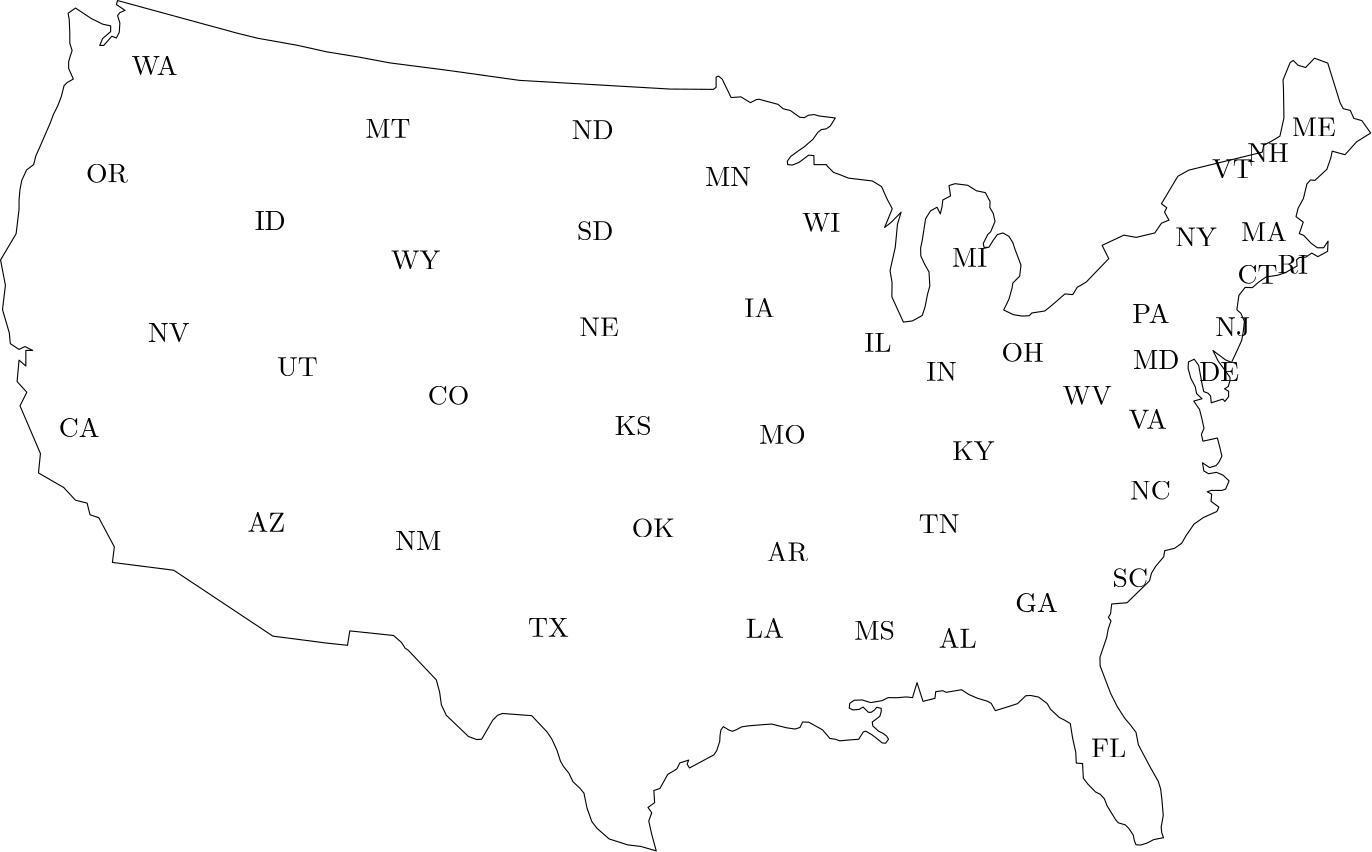 <?xml version="1.0"?>
<!DOCTYPE ipe SYSTEM "ipe.dtd">
<ipe version="70212" creator="Ipe 7.2.12">
<info created="D:20100318161905" modified="D:20200421131906"/>
<ipestyle name="basic">
<symbol name="arrow/arc(spx)">
<path stroke="sym-stroke" fill="sym-stroke" pen="sym-pen">
0 0 m
-1 0.333 l
-1 -0.333 l
h
</path>
</symbol>
<symbol name="arrow/farc(spx)">
<path stroke="sym-stroke" fill="white" pen="sym-pen">
0 0 m
-1 0.333 l
-1 -0.333 l
h
</path>
</symbol>
<symbol name="mark/circle(sx)" transformations="translations">
<path fill="sym-stroke">
0.6 0 0 0.6 0 0 e
0.4 0 0 0.4 0 0 e
</path>
</symbol>
<symbol name="mark/disk(sx)" transformations="translations">
<path fill="sym-stroke">
0.6 0 0 0.6 0 0 e
</path>
</symbol>
<symbol name="mark/fdisk(sfx)" transformations="translations">
<group>
<path fill="sym-stroke" fillrule="eofill">
0.6 0 0 0.6 0 0 e
0.4 0 0 0.4 0 0 e
</path>
<path fill="sym-fill">
0.4 0 0 0.4 0 0 e
</path>
</group>
</symbol>
<symbol name="mark/box(sx)" transformations="translations">
<path fill="sym-stroke" fillrule="eofill">
-0.6 -0.6 m
0.6 -0.6 l
0.6 0.6 l
-0.6 0.6 l
h
-0.4 -0.4 m
0.4 -0.4 l
0.4 0.4 l
-0.4 0.4 l
h
</path>
</symbol>
<symbol name="mark/square(sx)" transformations="translations">
<path fill="sym-stroke">
-0.6 -0.6 m
0.6 -0.6 l
0.6 0.6 l
-0.6 0.6 l
h
</path>
</symbol>
<symbol name="mark/fsquare(sfx)" transformations="translations">
<group>
<path fill="sym-stroke" fillrule="eofill">
-0.6 -0.6 m
0.6 -0.6 l
0.6 0.6 l
-0.6 0.6 l
h
-0.4 -0.4 m
0.4 -0.4 l
0.4 0.4 l
-0.4 0.4 l
h
</path>
<path fill="sym-fill">
-0.4 -0.4 m
0.4 -0.4 l
0.4 0.4 l
-0.4 0.4 l
h
</path>
</group>
</symbol>
<symbol name="mark/cross(sx)" transformations="translations">
<group>
<path fill="sym-stroke">
-0.43 -0.57 m
0.57 0.43 l
0.43 0.57 l
-0.57 -0.43 l
h
</path>
<path fill="sym-stroke">
-0.43 0.57 m
0.57 -0.43 l
0.43 -0.57 l
-0.57 0.43 l
h
</path>
</group>
</symbol>
<symbol name="arrow/fnormal(spx)">
<path stroke="sym-stroke" fill="white" pen="sym-pen">
0 0 m
-1 0.333 l
-1 -0.333 l
h
</path>
</symbol>
<symbol name="arrow/pointed(spx)">
<path stroke="sym-stroke" fill="sym-stroke" pen="sym-pen">
0 0 m
-1 0.333 l
-0.8 0 l
-1 -0.333 l
h
</path>
</symbol>
<symbol name="arrow/fpointed(spx)">
<path stroke="sym-stroke" fill="white" pen="sym-pen">
0 0 m
-1 0.333 l
-0.8 0 l
-1 -0.333 l
h
</path>
</symbol>
<symbol name="arrow/linear(spx)">
<path stroke="sym-stroke" pen="sym-pen">
-1 0.333 m
0 0 l
-1 -0.333 l
</path>
</symbol>
<symbol name="arrow/fdouble(spx)">
<path stroke="sym-stroke" fill="white" pen="sym-pen">
0 0 m
-1 0.333 l
-1 -0.333 l
h
-1 0 m
-2 0.333 l
-2 -0.333 l
h
</path>
</symbol>
<symbol name="arrow/double(spx)">
<path stroke="sym-stroke" fill="sym-stroke" pen="sym-pen">
0 0 m
-1 0.333 l
-1 -0.333 l
h
-1 0 m
-2 0.333 l
-2 -0.333 l
h
</path>
</symbol>
<pen name="heavier" value="0.8"/>
<pen name="fat" value="1.2"/>
<pen name="ultrafat" value="2"/>
<symbolsize name="large" value="5"/>
<symbolsize name="small" value="2"/>
<symbolsize name="tiny" value="1.1"/>
<arrowsize name="large" value="10"/>
<arrowsize name="small" value="5"/>
<arrowsize name="tiny" value="3"/>
<color name="cyan" value="0.553 0.827 0.78"/>
<color name="lightyellow" value="1 1 0.702"/>
<color name="lightpurple" value="0.745 0.729 0.855"/>
<color name="red" value="0.984 0.502 0.447"/>
<color name="seablue" value="0.502 0.694 0.827"/>
<color name="orange" value="0.992 0.706 0.384"/>
<color name="green" value="0.702 0.871 0.412"/>
<color name="pink" value="0.988 0.804 0.898"/>
<color name="gray" value="0.851"/>
<color name="purple" value="0.737 0.502 0.741"/>
<color name="lightgreen" value="0.8 0.922 0.773"/>
<color name="yellow" value="1 0.929 0.435"/>
<dashstyle name="dashed" value="[4] 0"/>
<dashstyle name="dotted" value="[1 3] 0"/>
<dashstyle name="dash dotted" value="[4 2 1 2] 0"/>
<dashstyle name="dash dot dotted" value="[4 2 1 2 1 2] 0"/>
<textsize name="large" value="\large"/>
<textsize name="small" value="\small"/>
<textsize name="tiny" value="\tiny"/>
<textsize name="Large" value="\Large"/>
<textsize name="LARGE" value="\LARGE"/>
<textsize name="huge" value="\huge"/>
<textsize name="Huge" value="\Huge"/>
<textsize name="footnote" value="\footnotesize"/>
<textstyle name="center" begin="\begin{center}" end="\end{center}"/>
<textstyle name="itemize" begin="\begin{itemize}" end="\end{itemize}"/>
<textstyle name="item" begin="\begin{itemize}\item{}" end="\end{itemize}"/>
<gridsize name="4 pts" value="4"/>
<gridsize name="8 pts (~3 mm)" value="8"/>
<gridsize name="16 pts (~6 mm)" value="16"/>
<gridsize name="32 pts (~12 mm)" value="32"/>
<gridsize name="10 pts (~3.5 mm)" value="10"/>
<gridsize name="20 pts (~7 mm)" value="20"/>
<gridsize name="14 pts (~5 mm)" value="14"/>
<gridsize name="28 pts (~10 mm)" value="28"/>
<gridsize name="56 pts (~20 mm)" value="56"/>
<anglesize name="90 deg" value="90"/>
<anglesize name="60 deg" value="60"/>
<anglesize name="45 deg" value="45"/>
<anglesize name="30 deg" value="30"/>
<anglesize name="22.5 deg" value="22.5"/>
<tiling name="falling" angle="-60" step="4" width="1"/>
<tiling name="rising" angle="30" step="4" width="1"/>
</ipestyle>
<page>
<layer name="outline"/>
<layer name="Labels"/>
<layer name="Countries"/>
<view layers="outline Labels Countries" active="outline"/>
<text layer="Labels" matrix="1 0 0 1 -128.249 194.523" transformations="translations" pos="232.397 356.522" stroke="black" type="label" width="16.604" height="6.808" depth="0" halign="center" valign="center">WA</text>
<text matrix="1 0 0 1 -145.37 155.8" transformations="translations" pos="232.397 356.522" stroke="black" type="label" width="15.082" height="6.808" depth="0" halign="center" valign="center">OR</text>
<text matrix="1 0 0 1 -44.2529 171.94" transformations="translations" pos="232.397 356.522" stroke="black" type="label" width="16.328" height="6.808" depth="0" halign="center" valign="center">MT</text>
<text matrix="1 0 0 1 -86.6184 138.783" transformations="translations" pos="232.397 356.522" stroke="black" type="label" width="11.208" height="6.808" depth="0" halign="center" valign="center">ID</text>
<text matrix="1 0 0 1 -34.2392 124.568" transformations="translations" pos="232.397 356.522" stroke="black" type="label" width="17.711" height="6.808" depth="0" halign="center" valign="center">WY</text>
<text matrix="1 0 0 1 -123.137 98.4131" transformations="translations" pos="232.397 356.522" stroke="black" type="label" width="14.944" height="6.808" depth="0" halign="center" valign="center">NV</text>
<text matrix="1 0 0 1 -155.384 64.2406" transformations="translations" pos="232.397 356.522" stroke="black" type="label" width="14.667" height="6.808" depth="0" halign="center" valign="center">CA</text>
<text matrix="1 0 0 1 -76.8148 86.0886" transformations="translations" pos="232.397 356.522" stroke="black" type="label" width="14.667" height="6.808" depth="0" halign="center" valign="center">UT</text>
<text matrix="1 0 0 1 -22.4049 75.8648" transformations="translations" pos="232.397 356.522" stroke="black" type="label" width="14.944" height="6.808" depth="0" halign="center" valign="center">CO</text>
<text matrix="1 0 0 1 -33.3289 23.5207" transformations="translations" pos="232.397 356.522" stroke="black" type="label" width="16.604" height="6.808" depth="0" halign="center" valign="center">NM</text>
<text matrix="1 0 0 1 -88.0539 30.1032" transformations="translations" pos="232.397 356.522" stroke="black" type="label" width="13.56" height="6.808" depth="0" halign="center" valign="center">AZ</text>
<text matrix="1 0 0 1 44.0494 64.9409" transformations="translations" pos="232.397 356.522" stroke="black" type="label" width="13.284" height="6.808" depth="0" halign="center" valign="center">KS</text>
<text matrix="1 0 0 1 31.7599 100.444" transformations="translations" pos="232.397 356.522" stroke="black" type="label" width="14.252" height="6.808" depth="0" halign="center" valign="center">NE</text>
<text matrix="1 0 0 1 30.3944 135.036" transformations="translations" pos="232.397 356.522" stroke="black" type="label" width="13.145" height="6.808" depth="0" halign="center" valign="center">SD</text>
<text matrix="1 0 0 1 29.4841 171.45" transformations="translations" pos="232.397 356.522" stroke="black" type="label" width="15.082" height="6.808" depth="0" halign="center" valign="center">ND</text>
<text matrix="1 0 0 1 78.1868 154.608" transformations="translations" pos="232.397 356.522" stroke="black" type="label" width="16.604" height="6.808" depth="0" halign="center" valign="center">MN</text>
<text matrix="1 0 0 1 89.566 107.272" transformations="translations" pos="232.397 356.522" stroke="black" type="label" width="11.07" height="6.808" depth="0" halign="center" valign="center">IA</text>
<text matrix="1 0 0 1 97.7588 61.7547" transformations="translations" pos="232.397 356.522" stroke="black" type="label" width="16.881" height="6.808" depth="0" halign="center" valign="center">MO</text>
<text matrix="1 0 0 1 51.332 28.0724" transformations="translations" pos="232.397 356.522" stroke="black" type="label" width="15.497" height="6.808" depth="0" halign="center" valign="center">OK</text>
<text matrix="1 0 0 1 13.5527 -7.66201" transformations="translations" pos="232.397 356.522" stroke="black" type="label" width="14.667" height="6.808" depth="0" halign="center" valign="center">TX</text>
<text matrix="1 0 0 1 165.124 125.478" transformations="translations" pos="232.397 356.522" stroke="black" type="label" width="12.73" height="6.808" depth="0" halign="center" valign="center">MI</text>
<text matrix="1 0 0 1 155.11 84.513" transformations="translations" pos="232.397 356.522" stroke="black" type="label" width="11.07" height="6.808" depth="0" halign="center" valign="center">IN</text>
<text matrix="1 0 0 1 132.115 94.8843" transformations="translations" pos="232.397 356.522" stroke="black" type="label" width="9.824" height="6.808" depth="0" halign="center" valign="center">IL</text>
<text matrix="1 0 0 1 111.71 138.084" transformations="translations" pos="232.397 356.522" stroke="black" type="label" width="13.837" height="6.808" depth="0" halign="center" valign="center">WI</text>
<text matrix="1 0 0 1 230.423 105.241" transformations="translations" pos="232.397 356.522" stroke="black" type="label" width="13.422" height="6.808" depth="0" halign="center" valign="center">PA</text>
<text matrix="1 0 0 1 184.241 91.3405" transformations="translations" pos="232.397 356.522" stroke="black" type="label" width="15.221" height="6.808" depth="0" halign="center" valign="center">OH</text>
<text matrix="1 0 0 1 166.489 55.8375" transformations="translations" pos="232.397 356.522" stroke="black" type="label" width="15.221" height="6.808" depth="0" halign="center" valign="center">KY</text>
<text matrix="1 0 0 1 160.95 -11.6819" transformations="translations" pos="232.397 356.522" stroke="black" type="label" width="13.699" height="6.808" depth="0" halign="center" valign="center">AL</text>
<text matrix="1 0 0 1 130.961 -8.78771" transformations="translations" pos="232.397 356.522" stroke="black" type="label" width="14.667" height="6.808" depth="0" halign="center" valign="center">MS</text>
<text matrix="1 0 0 1 99.5798 19.4242" transformations="translations" pos="232.397 356.522" stroke="black" type="label" width="14.806" height="6.808" depth="0" halign="center" valign="center">AR</text>
<text matrix="1 0 0 1 91.4717 -8.07413" transformations="translations" pos="232.397 356.522" stroke="black" type="label" width="13.699" height="6.808" depth="0" halign="center" valign="center">LA</text>
<text matrix="1 0 0 1 215.192 -51.1265" transformations="translations" pos="232.397 356.522" stroke="black" type="label" width="12.73" height="6.808" depth="0" halign="center" valign="center">FL</text>
<text matrix="1 0 0 1 189.247 1.21763" transformations="translations" pos="232.397 356.522" stroke="black" type="label" width="15.29" height="6.808" depth="0" halign="center" valign="center">GA</text>
<text matrix="1 0 0 1 223.004 10.1685" transformations="translations" pos="232.397 356.522" stroke="black" type="label" width="12.73" height="6.808" depth="0" halign="center" valign="center">SC</text>
<text matrix="1 0 0 1 230.212 41.7274" transformations="translations" pos="232.397 356.522" stroke="black" type="label" width="14.667" height="6.808" depth="0" halign="center" valign="center">NC</text>
<text matrix="1 0 0 1 229.302 67.2167" transformations="translations" pos="232.397 356.522" stroke="black" type="label" width="13.837" height="6.808" depth="0" halign="center" valign="center">VA</text>
<text matrix="1 0 0 1 207.454 75.8648" transformations="translations" pos="232.397 356.522" stroke="black" type="label" width="17.711" height="6.808" depth="0" halign="center" valign="center">WV</text>
<text matrix="1 0 0 1 246.703 132.831" transformations="translations" pos="232.397 356.522" stroke="black" type="label" width="14.944" height="6.808" depth="0" halign="center" valign="center">NY</text>
<text matrix="1 0 0 1 289.034 172.431" transformations="translations" pos="232.397 356.522" stroke="black" type="label" width="15.913" height="6.808" depth="0" halign="center" valign="center">ME</text>
<text matrix="1 0 0 1 272.563 163.132" transformations="translations" pos="232.397 356.522" stroke="black" type="label" width="14.944" height="6.808" depth="0" halign="center" valign="center">NH</text>
<text matrix="1 0 0 1 259.766 157.421" transformations="translations" pos="232.397 356.522" stroke="black" type="label" width="14.667" height="6.808" depth="0" halign="center" valign="center">VT</text>
<text matrix="1 0 0 1 268.847 119.417" transformations="translations" pos="232.397 356.522" stroke="black" type="label" width="14.39" height="6.808" depth="0" halign="center" valign="center">CT</text>
<text matrix="1 0 0 1 271.097 134.657" transformations="translations" pos="232.397 356.522" stroke="black" type="label" width="16.604" height="6.808" depth="0" halign="center" valign="center">MA</text>
<text matrix="1 0 0 1 281.48 122.982" transformations="translations" pos="232.397 356.522" stroke="black" type="label" width="10.931" height="6.808" depth="0" halign="center" valign="center">RI</text>
<text matrix="1 0 0 1 259.903 100.514" transformations="translations" pos="232.397 356.522" stroke="black" type="label" width="12.592" height="6.808" depth="0" halign="center" valign="center">NJ</text>
<text matrix="1 0 0 1 255.036 84.408" transformations="translations" pos="232.397 356.522" stroke="black" type="label" width="14.391" height="6.808" depth="0" halign="center" valign="center">DE</text>
<text matrix="1 0 0 1 232.361 88.695" transformations="translations" pos="232.397 356.522" stroke="black" type="label" width="16.743" height="6.808" depth="0" halign="center" valign="center">MD</text>
<text matrix="1 0 0 1 154.199 29.613" transformations="translations" pos="232.397 356.522" stroke="black" type="label" width="14.667" height="6.808" depth="0" halign="center" valign="center">TN</text>
<path layer="outline" stroke="black" cap="1" join="1">
90.8284 574.466 m
90.414 573.015 l
93.5217 570.944 l
91.6571 570.115 l
90.8284 569.079 l
91.6571 566.386 l
91.4499 563.071 l
90.414 560.999 l
88.7566 561.621 l
85.8562 558.306 l
84.4059 558.306 l
85.4418 560.792 l
88.3423 563.278 l
88.3423 565.35 l
85.4418 565.971 l
81.2983 568.043 l
75.7045 571.772 l
73.0112 569.908 l
73.4256 567.629 l
73.6328 562.864 l
73.6328 559.134 l
74.4615 556.441 l
73.84 554.577 l
73.2184 552.505 l
73.2184 550.019 l
74.9092 546.216 l
72.678 544.941 l
71.5625 543.825 l
70.6063 540 l
69.3313 536.654 l
67.7377 533.466 l
66.6221 530.438 l
65.5065 527.888 l
64.391 525.339 l
62.9567 521.992 l
61.422 518.594 l
60.6252 515.407 l
58.0753 513.494 l
56.3223 509.67 l
55.6848 506.323 l
55.3661 502.658 l
55.3594 499.282 l
54.309 490.529 l
48.7069 481.076 l
50.4576 471.972 l
49.4072 463.219 l
51.8581 454.816 l
52.2082 450.965 l
55.3594 448.864 l
57.4601 449.914 l
60.2612 448.514 l
57.8103 448.514 l
57.8103 442.912 l
55.3594 445.013 l
54.6591 437.31 l
58.1604 433.458 l
55.7095 428.557 l
63.0622 411.4 l
62.3619 404.398 l
71.4652 399.146 l
75.6668 394.594 l
79.8683 393.544 l
80.9187 389.342 l
84.0698 388.292 l
89.6719 377.788 l
88.9716 372.186 l
111.029 369.385 l
146.73 345.66 l
165.637 343.209 l
173.604 342.363 l
174.432 347.542 l
190.178 345.885 l
193.047 343.375 l
194.367 341.301 l
195.405 340.64 l
205.589 329.89 l
206.778 325.468 l
207.415 320.847 l
209.168 317.181 l
217.137 309.532 l
220.165 308.416 l
221.918 308.575 l
225.902 315.428 l
227.655 317.181 l
229.408 317.819 l
239.926 317.022 l
245.345 311.285 l
247.098 308.735 l
249.01 304.591 l
250.285 300.607 l
251.4 298.695 l
253.313 296.304 l
254.747 293.276 l
257.297 290.886 l
258.731 289.133 l
259.847 283.714 l
261.59 278.85 l
263.476 276.427 l
267.785 272.656 l
274.518 270.501 l
279.097 269.963 l
284.753 268.347 l
283.137 274.272 l
282.059 279.12 l
283.137 282.082 l
281.79 283.968 l
284.181 285.725 l
283.891 290.077 l
286.067 290.803 l
288.896 295.881 l
292.161 297.839 l
293.249 300.015 l
296.44 301.031 l
295.86 299.58 l
296.731 298.202 l
305.508 302.917 l
306.523 304.44 l
307.611 307.777 l
307.73 310.051 l
308.046 311.911 l
308.917 313.072 l
310.803 311.911 l
312.181 311.404 l
313.632 311.984 l
315.518 313 l
317.984 313.362 l
323.48 313.812 l
326.309 314 l
331.59 312.68 l
334.702 312.208 l
336.494 312.774 l
337.437 314.755 l
339.7 314.66 l
341.397 313.717 l
344.604 311.926 l
346.395 309.851 l
347.244 308.814 l
349.319 308.531 l
350.827 307.965 l
353.845 308.248 l
357.617 308.531 l
359.314 311.171 l
360.163 311.454 l
362.426 310.134 l
364.029 308.908 l
366.104 307.211 l
367.33 307.116 l
368.367 308.531 l
367.707 309.662 l
366.481 310.605 l
364.784 311.454 l
362.709 313.34 l
362.521 314.755 l
363.841 315.698 l
365.255 316.829 l
365.727 318.432 l
365.727 319.658 l
364.124 320.035 l
363.369 319.092 l
362.143 318.244 l
361.106 318.244 l
359.22 320.13 l
357.806 319.281 l
355.542 319.092 l
354.222 319.752 l
354.411 321.45 l
356.014 322.581 l
358.937 322.676 l
361.955 321.733 l
366.019 322.42 l
368.226 323.523 l
371.477 323.481 l
374.723 323.769 l
377.016 323.529 l
378.632 328.915 l
380.787 322.182 l
385.096 323.259 l
385.365 325.683 l
387.975 325.992 l
389.106 325.426 l
394.67 326.369 l
397.405 324.577 l
400.517 323.257 l
404.006 322.22 l
405.326 321.465 l
406.835 318.825 l
412.87 320.711 l
414.85 321.371 l
417.774 324.2 l
419.565 324.294 l
422.394 323.728 l
425.506 321.371 l
426.638 319.391 l
429.844 316.373 l
431.73 315.43 l
433.804 314.204 l
434.653 308.923 l
435.785 303.831 l
435.973 299.965 l
438.237 299.776 l
438.331 297.796 l
438.519 294.495 l
440.123 292.421 l
442.857 289.592 l
444.555 288.743 l
446.063 287.14 l
447.101 284.5 l
450.118 279.596 l
451.061 278.465 l
453.607 277.71 l
454.833 276.484 l
456.436 274.127 l
456.908 271.958 l
457.474 270.543 l
459.171 270.449 l
461.529 271.203 l
463.886 272.429 l
467.375 273.089 l
466.715 274.975 l
466.526 276.956 l
467.281 281.105 l
466.776 286.949 l
466.338 290.629 l
465.489 293.364 l
462.66 298.362 l
460.397 302.605 l
458.322 306.566 l
457.474 310.998 l
455.493 313.638 l
453.419 316.09 l
450.684 320.334 l
448.327 325.049 l
444.555 334.95 l
444.491 338.074 l
446.881 345.086 l
447.519 348.433 l
448.475 351.142 l
447.519 352.417 l
448.316 353.732 l
448.706 357.228 l
454.23 357.674 l
462.321 365.541 l
463.046 368.331 l
464.553 370.787 l
467.454 374.246 l
467.789 376.422 l
471.355 377.276 l
473.93 379.115 l
475.401 381.69 l
478.343 385.98 l
481.752 388.375 l
486.556 390.516 l
487.292 392.11 l
484.472 394.194 l
484.718 396.768 l
483.124 397.626 l
484.472 398.117 l
488.395 398.117 l
489.744 398.607 l
490.97 401.549 l
488.763 403.633 l
486.434 404.614 l
483.614 404.124 l
481.898 405.104 l
481.408 408.046 l
483.982 406.33 l
486.311 407.066 l
487.415 408.414 l
488.395 410.498 l
487.537 414.053 l
486.755 416.977 l
481.569 415.845 l
481.003 418.297 l
481.946 420.466 l
481.097 424.332 l
480.343 427.256 l
478.268 430.273 l
481.248 431.122 l
479.287 432.961 l
478.797 435.412 l
477.203 438.477 l
476.222 442.032 l
476.345 444.361 l
478.429 445.342 l
480.022 443.136 l
481.371 435.78 l
481.861 433.696 l
483.455 433.083 l
484.313 432.103 l
484.558 429.651 l
488.726 430.999 l
489.462 430.141 l
490.81 431.857 l
490.81 433.819 l
489.339 434.677 l
490.688 435.535 l
491.301 437.619 l
491.301 438.845 l
489.094 441.91 l
487.01 444.729 l
485.17 448.49 l
489.632 445.143 l
491.863 444.187 l
494.094 448.968 l
495.529 452.155 l
496.166 455.821 l
496.485 459.008 l
495.21 461.877 l
493.776 463.152 l
494.513 468.331 l
496.744 471.2 l
499.354 471.12 l
501.744 473.192 l
504.294 474.945 l
508.437 475.582 l
511.306 476.538 l
515.45 478.929 l
515.29 481.16 l
516.246 481.957 l
518.637 482.116 l
520.709 483.551 l
522.94 482.276 l
526.446 484.188 l
526.605 487.853 l
525.011 485.463 l
522.78 485.463 l
520.549 487.057 l
517.84 489.925 l
516.246 490.563 l
517.681 494.706 l
515.074 496.671 l
515.818 499.688 l
517.731 503.194 l
519.006 508.453 l
520.28 509.887 l
521.874 509.728 l
526.177 513.712 l
527.611 517.856 l
528.089 520.246 l
532.711 518.971 l
536.855 523.593 l
541.954 526.78 l
538.767 531.243 l
535.898 532.039 l
534.623 534.908 l
532.074 535.545 l
530.958 537.617 l
526.496 551.96 l
521.715 553.713 l
518.527 550.366 l
515.818 551.163 l
514.065 552.916 l
512.95 552.12 l
510.4 545.904 l
510.559 542.558 l
510.718 532.199 l
509.284 525.665 l
506.097 523.752 l
503.475 522.415 l
502.903 519.872 l
476.504 513.432 l
472.52 511.201 l
466.623 501.32 l
468.536 499.886 l
467.739 498.292 l
469.333 495.423 l
466.623 494.308 l
464.233 490.802 l
457.54 489.208 l
453.077 490.005 l
445.268 486.339 l
447.659 481.558 l
439.531 473.112 l
436.31 471.237 l
434.701 468.606 l
431.881 468.851 l
427.223 464.805 l
424.649 462.721 l
419.99 461.986 l
419.01 461.005 l
416.435 460.882 l
413.37 461.373 l
409.835 463.073 l
411.721 466.94 l
412.853 470.995 l
413.136 472.786 l
415.588 475.238 l
416.059 479.199 l
415.399 480.99 l
413.89 484.951 l
413.136 487.308 l
411.694 489.6 l
409.553 490.798 l
407.572 490.232 l
406.063 488.157 l
404.46 485.611 l
402.763 485.611 l
402.48 487.026 l
404.083 490.232 l
405.12 491.175 l
406.724 494.947 l
406.063 497.87 l
404.838 499.945 l
404.932 502.113 l
403.234 505.32 l
400.028 505.98 l
396.916 507.96 l
392.322 508.538 l
390.146 507.868 l
390.704 504.129 l
387.914 502.679 l
387.635 500.279 l
387.021 497.657 l
385.849 500.056 l
383.506 498.773 l
381.72 495.927 l
380.492 488.004 l
379.934 485.381 l
379.99 482.535 l
381.385 479.522 l
382.948 476.788 l
383.243 471.749 l
382.394 468.637 l
381.546 464.299 l
380.521 461.097 l
376.966 459.136 l
373.723 458.709 l
369.58 467.793 l
369.645 472.963 l
368.92 477.243 l
370.806 485.657 l
371.603 493.999 l
372.909 498.279 l
369.282 494.579 l
366.961 492.766 l
369.718 499.512 l
367.759 503.212 l
365.873 507.491 l
362.536 509.522 l
353.977 510.538 l
350.35 511.989 l
348.609 512.569 l
346.288 514.89 l
346.07 515.398 l
341.573 515.398 l
341.5 518.662 l
339.614 518.807 l
336.132 516.196 l
333.739 515.253 l
332.07 515.398 l
331.927 516.623 l
333.153 518.339 l
336.34 520.668 l
338.179 521.894 l
339.528 523.12 l
341.121 524.469 l
342.96 527.043 l
344.186 528.024 l
345.902 528.269 l
347.373 529.25 l
349.212 532.192 l
343.328 532.927 l
341.612 533.418 l
339.528 533.173 l
338.056 532.314 l
336.463 532.437 l
334.379 533.908 l
333.03 534.889 l
330.456 535.502 l
328.617 537.095 l
321.752 538.934 l
320.771 538.812 l
318.687 537.708 l
317.461 538.444 l
315.255 539.792 l
311.7 539.547 l
308.512 546.167 l
307.164 547.27 l
306.306 546.903 l
306.306 543.225 l
305.325 542.489 l
289.737 542.606 l
235.622 545.722 l
208.558 549.494 l
188.755 552.04 l
177.722 554.114 l
166.123 556 l
155.561 558.358 l
141.373 560.872 l
134.128 562.656 l
h
</path>
</page>
</ipe>
